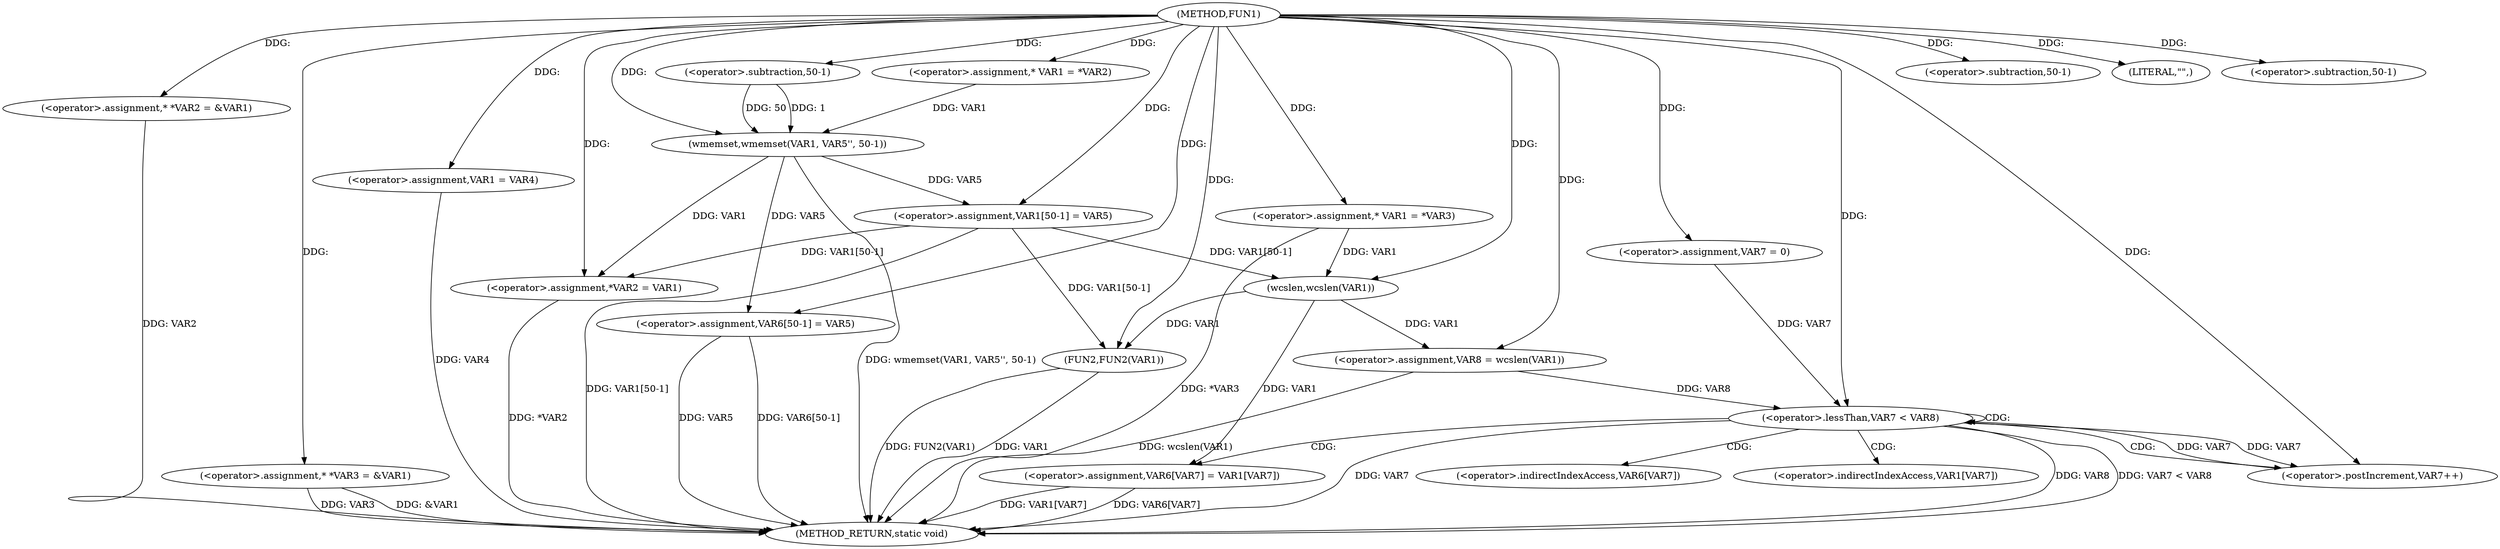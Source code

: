 digraph FUN1 {  
"1000100" [label = "(METHOD,FUN1)" ]
"1000180" [label = "(METHOD_RETURN,static void)" ]
"1000104" [label = "(<operator>.assignment,* *VAR2 = &VAR1)" ]
"1000109" [label = "(<operator>.assignment,* *VAR3 = &VAR1)" ]
"1000114" [label = "(<operator>.assignment,VAR1 = VAR4)" ]
"1000119" [label = "(<operator>.assignment,* VAR1 = *VAR2)" ]
"1000123" [label = "(wmemset,wmemset(VAR1, VAR5'', 50-1))" ]
"1000126" [label = "(<operator>.subtraction,50-1)" ]
"1000129" [label = "(<operator>.assignment,VAR1[50-1] = VAR5)" ]
"1000132" [label = "(<operator>.subtraction,50-1)" ]
"1000136" [label = "(<operator>.assignment,*VAR2 = VAR1)" ]
"1000142" [label = "(<operator>.assignment,* VAR1 = *VAR3)" ]
"1000147" [label = "(LITERAL,\"\",)" ]
"1000150" [label = "(<operator>.assignment,VAR8 = wcslen(VAR1))" ]
"1000152" [label = "(wcslen,wcslen(VAR1))" ]
"1000155" [label = "(<operator>.assignment,VAR7 = 0)" ]
"1000158" [label = "(<operator>.lessThan,VAR7 < VAR8)" ]
"1000161" [label = "(<operator>.postIncrement,VAR7++)" ]
"1000164" [label = "(<operator>.assignment,VAR6[VAR7] = VAR1[VAR7])" ]
"1000171" [label = "(<operator>.assignment,VAR6[50-1] = VAR5)" ]
"1000174" [label = "(<operator>.subtraction,50-1)" ]
"1000178" [label = "(FUN2,FUN2(VAR1))" ]
"1000165" [label = "(<operator>.indirectIndexAccess,VAR6[VAR7])" ]
"1000168" [label = "(<operator>.indirectIndexAccess,VAR1[VAR7])" ]
  "1000104" -> "1000180"  [ label = "DDG: VAR2"] 
  "1000123" -> "1000180"  [ label = "DDG: wmemset(VAR1, VAR5'', 50-1)"] 
  "1000150" -> "1000180"  [ label = "DDG: wcslen(VAR1)"] 
  "1000109" -> "1000180"  [ label = "DDG: VAR3"] 
  "1000164" -> "1000180"  [ label = "DDG: VAR6[VAR7]"] 
  "1000178" -> "1000180"  [ label = "DDG: FUN2(VAR1)"] 
  "1000158" -> "1000180"  [ label = "DDG: VAR7"] 
  "1000164" -> "1000180"  [ label = "DDG: VAR1[VAR7]"] 
  "1000129" -> "1000180"  [ label = "DDG: VAR1[50-1]"] 
  "1000171" -> "1000180"  [ label = "DDG: VAR6[50-1]"] 
  "1000178" -> "1000180"  [ label = "DDG: VAR1"] 
  "1000158" -> "1000180"  [ label = "DDG: VAR8"] 
  "1000158" -> "1000180"  [ label = "DDG: VAR7 < VAR8"] 
  "1000142" -> "1000180"  [ label = "DDG: *VAR3"] 
  "1000171" -> "1000180"  [ label = "DDG: VAR5"] 
  "1000114" -> "1000180"  [ label = "DDG: VAR4"] 
  "1000109" -> "1000180"  [ label = "DDG: &VAR1"] 
  "1000136" -> "1000180"  [ label = "DDG: *VAR2"] 
  "1000100" -> "1000104"  [ label = "DDG: "] 
  "1000100" -> "1000109"  [ label = "DDG: "] 
  "1000100" -> "1000114"  [ label = "DDG: "] 
  "1000100" -> "1000119"  [ label = "DDG: "] 
  "1000119" -> "1000123"  [ label = "DDG: VAR1"] 
  "1000100" -> "1000123"  [ label = "DDG: "] 
  "1000126" -> "1000123"  [ label = "DDG: 50"] 
  "1000126" -> "1000123"  [ label = "DDG: 1"] 
  "1000100" -> "1000126"  [ label = "DDG: "] 
  "1000123" -> "1000129"  [ label = "DDG: VAR5"] 
  "1000100" -> "1000129"  [ label = "DDG: "] 
  "1000100" -> "1000132"  [ label = "DDG: "] 
  "1000129" -> "1000136"  [ label = "DDG: VAR1[50-1]"] 
  "1000123" -> "1000136"  [ label = "DDG: VAR1"] 
  "1000100" -> "1000136"  [ label = "DDG: "] 
  "1000100" -> "1000142"  [ label = "DDG: "] 
  "1000100" -> "1000147"  [ label = "DDG: "] 
  "1000152" -> "1000150"  [ label = "DDG: VAR1"] 
  "1000100" -> "1000150"  [ label = "DDG: "] 
  "1000129" -> "1000152"  [ label = "DDG: VAR1[50-1]"] 
  "1000142" -> "1000152"  [ label = "DDG: VAR1"] 
  "1000100" -> "1000152"  [ label = "DDG: "] 
  "1000100" -> "1000155"  [ label = "DDG: "] 
  "1000155" -> "1000158"  [ label = "DDG: VAR7"] 
  "1000161" -> "1000158"  [ label = "DDG: VAR7"] 
  "1000100" -> "1000158"  [ label = "DDG: "] 
  "1000150" -> "1000158"  [ label = "DDG: VAR8"] 
  "1000158" -> "1000161"  [ label = "DDG: VAR7"] 
  "1000100" -> "1000161"  [ label = "DDG: "] 
  "1000152" -> "1000164"  [ label = "DDG: VAR1"] 
  "1000100" -> "1000171"  [ label = "DDG: "] 
  "1000123" -> "1000171"  [ label = "DDG: VAR5"] 
  "1000100" -> "1000174"  [ label = "DDG: "] 
  "1000152" -> "1000178"  [ label = "DDG: VAR1"] 
  "1000129" -> "1000178"  [ label = "DDG: VAR1[50-1]"] 
  "1000100" -> "1000178"  [ label = "DDG: "] 
  "1000158" -> "1000168"  [ label = "CDG: "] 
  "1000158" -> "1000161"  [ label = "CDG: "] 
  "1000158" -> "1000164"  [ label = "CDG: "] 
  "1000158" -> "1000165"  [ label = "CDG: "] 
  "1000158" -> "1000158"  [ label = "CDG: "] 
}

